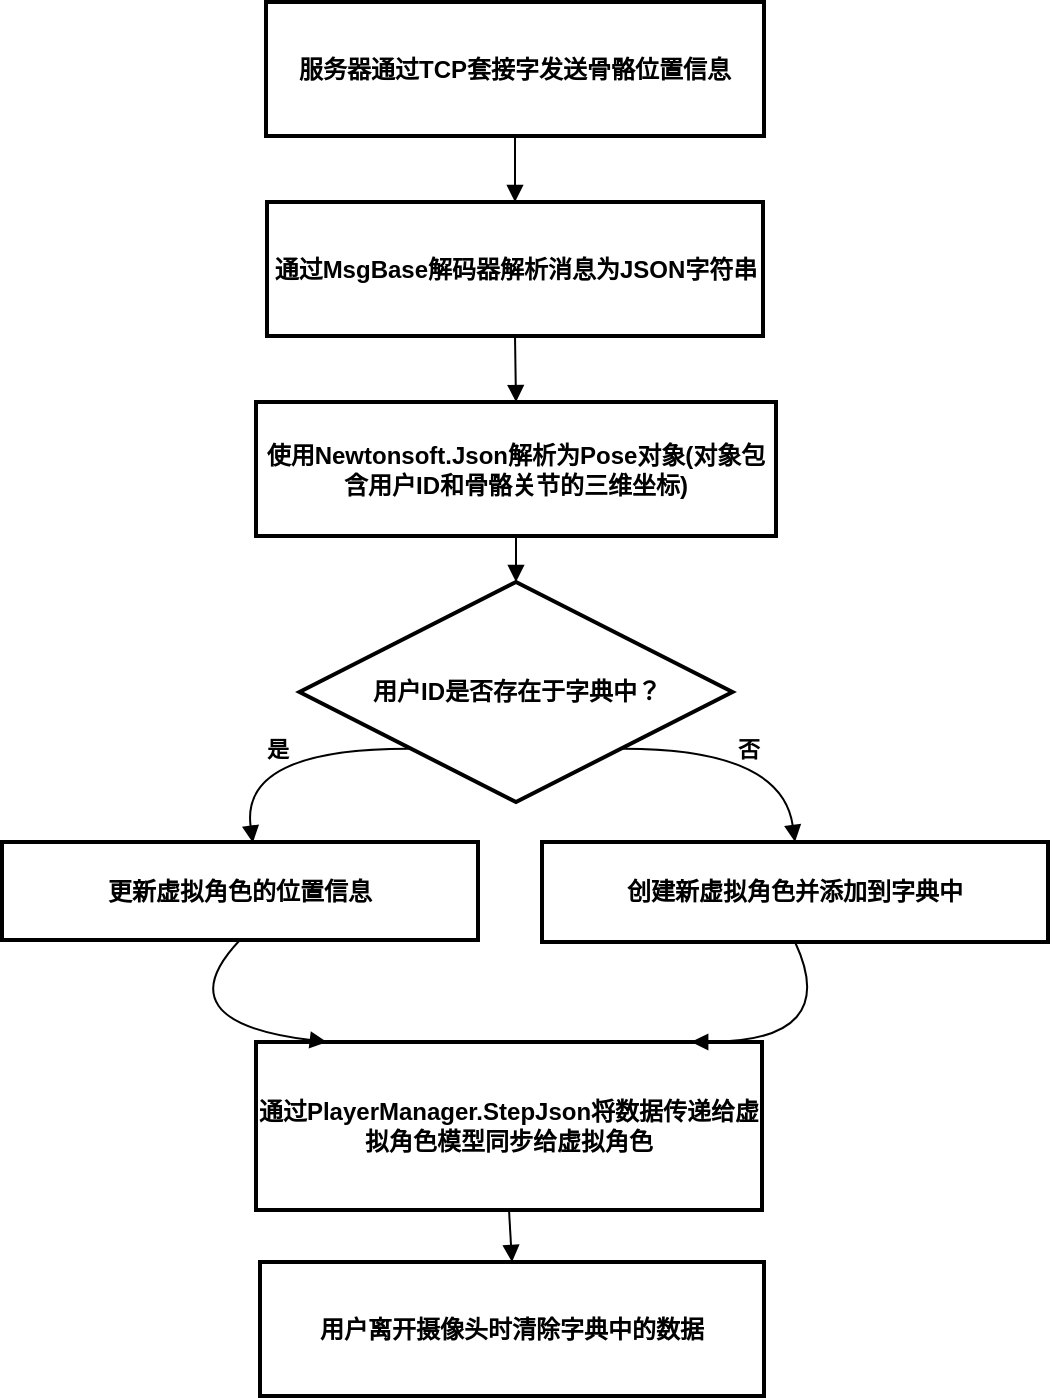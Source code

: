 <mxfile version="24.7.17">
  <diagram name="第 1 页" id="WKFpE_g5VngR_prkOpTI">
    <mxGraphModel dx="1304" dy="678" grid="1" gridSize="10" guides="1" tooltips="1" connect="1" arrows="1" fold="1" page="1" pageScale="1" pageWidth="827" pageHeight="1169" math="0" shadow="0">
      <root>
        <mxCell id="0" />
        <mxCell id="1" parent="0" />
        <mxCell id="gtf1DaYeksmCgysXEwOr-1" value="服务器通过TCP套接字发送骨骼位置信息" style="whiteSpace=wrap;strokeWidth=2;fontStyle=1" vertex="1" parent="1">
          <mxGeometry x="162" y="150" width="249" height="67" as="geometry" />
        </mxCell>
        <mxCell id="gtf1DaYeksmCgysXEwOr-3" value="通过MsgBase解码器解析消息为JSON字符串" style="whiteSpace=wrap;strokeWidth=2;fontStyle=1" vertex="1" parent="1">
          <mxGeometry x="162.5" y="250" width="248" height="67" as="geometry" />
        </mxCell>
        <mxCell id="gtf1DaYeksmCgysXEwOr-5" value="使用Newtonsoft.Json解析为Pose对象(对象包含用户ID和骨骼关节的三维坐标)" style="whiteSpace=wrap;strokeWidth=2;fontStyle=1" vertex="1" parent="1">
          <mxGeometry x="157" y="350" width="260" height="67" as="geometry" />
        </mxCell>
        <mxCell id="gtf1DaYeksmCgysXEwOr-7" value="用户ID是否存在于字典中？" style="rhombus;strokeWidth=2;whiteSpace=wrap;fontStyle=1" vertex="1" parent="1">
          <mxGeometry x="178.75" y="440" width="216.5" height="110" as="geometry" />
        </mxCell>
        <mxCell id="gtf1DaYeksmCgysXEwOr-8" value="更新虚拟角色的位置信息" style="whiteSpace=wrap;strokeWidth=2;fontStyle=1" vertex="1" parent="1">
          <mxGeometry x="30" y="570" width="238" height="49" as="geometry" />
        </mxCell>
        <mxCell id="gtf1DaYeksmCgysXEwOr-9" value="创建新虚拟角色并添加到字典中" style="whiteSpace=wrap;strokeWidth=2;fontStyle=1" vertex="1" parent="1">
          <mxGeometry x="300" y="570" width="253" height="50" as="geometry" />
        </mxCell>
        <mxCell id="gtf1DaYeksmCgysXEwOr-10" value="通过PlayerManager.StepJson将数据传递给虚拟角色模型同步给虚拟角色" style="whiteSpace=wrap;strokeWidth=2;fontStyle=1" vertex="1" parent="1">
          <mxGeometry x="157" y="670" width="253" height="84" as="geometry" />
        </mxCell>
        <mxCell id="gtf1DaYeksmCgysXEwOr-12" value="用户离开摄像头时清除字典中的数据" style="whiteSpace=wrap;strokeWidth=2;fontStyle=1" vertex="1" parent="1">
          <mxGeometry x="159" y="780" width="252" height="67" as="geometry" />
        </mxCell>
        <mxCell id="gtf1DaYeksmCgysXEwOr-13" value="" style="curved=1;startArrow=none;endArrow=block;exitX=0.5;exitY=0.99;entryX=0.5;entryY=0;rounded=0;entryDx=0;entryDy=0;fontStyle=1" edge="1" parent="1" source="gtf1DaYeksmCgysXEwOr-1" target="gtf1DaYeksmCgysXEwOr-3">
          <mxGeometry relative="1" as="geometry">
            <Array as="points" />
            <mxPoint x="287" y="177" as="targetPoint" />
          </mxGeometry>
        </mxCell>
        <mxCell id="gtf1DaYeksmCgysXEwOr-16" value="" style="curved=1;startArrow=none;endArrow=block;exitX=0.5;exitY=1;entryX=0.5;entryY=0;rounded=0;exitDx=0;exitDy=0;fontStyle=1" edge="1" parent="1" source="gtf1DaYeksmCgysXEwOr-3" target="gtf1DaYeksmCgysXEwOr-5">
          <mxGeometry relative="1" as="geometry">
            <Array as="points" />
            <mxPoint x="286.5" y="441" as="sourcePoint" />
          </mxGeometry>
        </mxCell>
        <mxCell id="gtf1DaYeksmCgysXEwOr-17" value="" style="curved=1;startArrow=none;endArrow=block;exitX=0.5;exitY=1;entryX=0.5;entryY=0;rounded=0;entryDx=0;entryDy=0;fontStyle=1" edge="1" parent="1" source="gtf1DaYeksmCgysXEwOr-5" target="gtf1DaYeksmCgysXEwOr-7">
          <mxGeometry relative="1" as="geometry">
            <Array as="points" />
            <mxPoint x="285" y="470" as="targetPoint" />
          </mxGeometry>
        </mxCell>
        <mxCell id="gtf1DaYeksmCgysXEwOr-19" value="是" style="curved=1;startArrow=none;endArrow=block;exitX=0.03;exitY=1;entryX=0.527;entryY=0.007;rounded=0;entryDx=0;entryDy=0;entryPerimeter=0;fontStyle=1" edge="1" parent="1" source="gtf1DaYeksmCgysXEwOr-7" target="gtf1DaYeksmCgysXEwOr-8">
          <mxGeometry relative="1" as="geometry">
            <Array as="points">
              <mxPoint x="149" y="523" />
            </Array>
            <mxPoint x="139" y="791" as="targetPoint" />
          </mxGeometry>
        </mxCell>
        <mxCell id="gtf1DaYeksmCgysXEwOr-20" value="否" style="curved=1;startArrow=none;endArrow=block;exitX=0.97;exitY=1;entryX=0.5;entryY=0;rounded=0;fontStyle=1" edge="1" parent="1" source="gtf1DaYeksmCgysXEwOr-7" target="gtf1DaYeksmCgysXEwOr-9">
          <mxGeometry x="-0.002" relative="1" as="geometry">
            <Array as="points">
              <mxPoint x="420" y="523" />
            </Array>
            <mxPoint as="offset" />
          </mxGeometry>
        </mxCell>
        <mxCell id="gtf1DaYeksmCgysXEwOr-21" value="" style="curved=1;startArrow=none;endArrow=block;exitX=0.5;exitY=1;entryX=0.14;entryY=0;rounded=0;exitDx=0;exitDy=0;fontStyle=1" edge="1" parent="1" source="gtf1DaYeksmCgysXEwOr-8" target="gtf1DaYeksmCgysXEwOr-10">
          <mxGeometry relative="1" as="geometry">
            <Array as="points">
              <mxPoint x="110" y="660" />
            </Array>
            <mxPoint x="139" y="840" as="sourcePoint" />
          </mxGeometry>
        </mxCell>
        <mxCell id="gtf1DaYeksmCgysXEwOr-22" value="" style="curved=1;startArrow=none;endArrow=block;exitX=0.5;exitY=0.99;entryX=0.86;entryY=0;rounded=0;fontStyle=1" edge="1" parent="1" source="gtf1DaYeksmCgysXEwOr-9" target="gtf1DaYeksmCgysXEwOr-10">
          <mxGeometry relative="1" as="geometry">
            <Array as="points">
              <mxPoint x="450" y="670" />
            </Array>
          </mxGeometry>
        </mxCell>
        <mxCell id="gtf1DaYeksmCgysXEwOr-23" value="" style="curved=1;startArrow=none;endArrow=block;exitX=0.5;exitY=1.01;entryX=0.5;entryY=0;rounded=0;entryDx=0;entryDy=0;fontStyle=1" edge="1" parent="1" source="gtf1DaYeksmCgysXEwOr-10" target="gtf1DaYeksmCgysXEwOr-12">
          <mxGeometry relative="1" as="geometry">
            <Array as="points" />
            <mxPoint x="284.0" y="960" as="targetPoint" />
          </mxGeometry>
        </mxCell>
      </root>
    </mxGraphModel>
  </diagram>
</mxfile>
